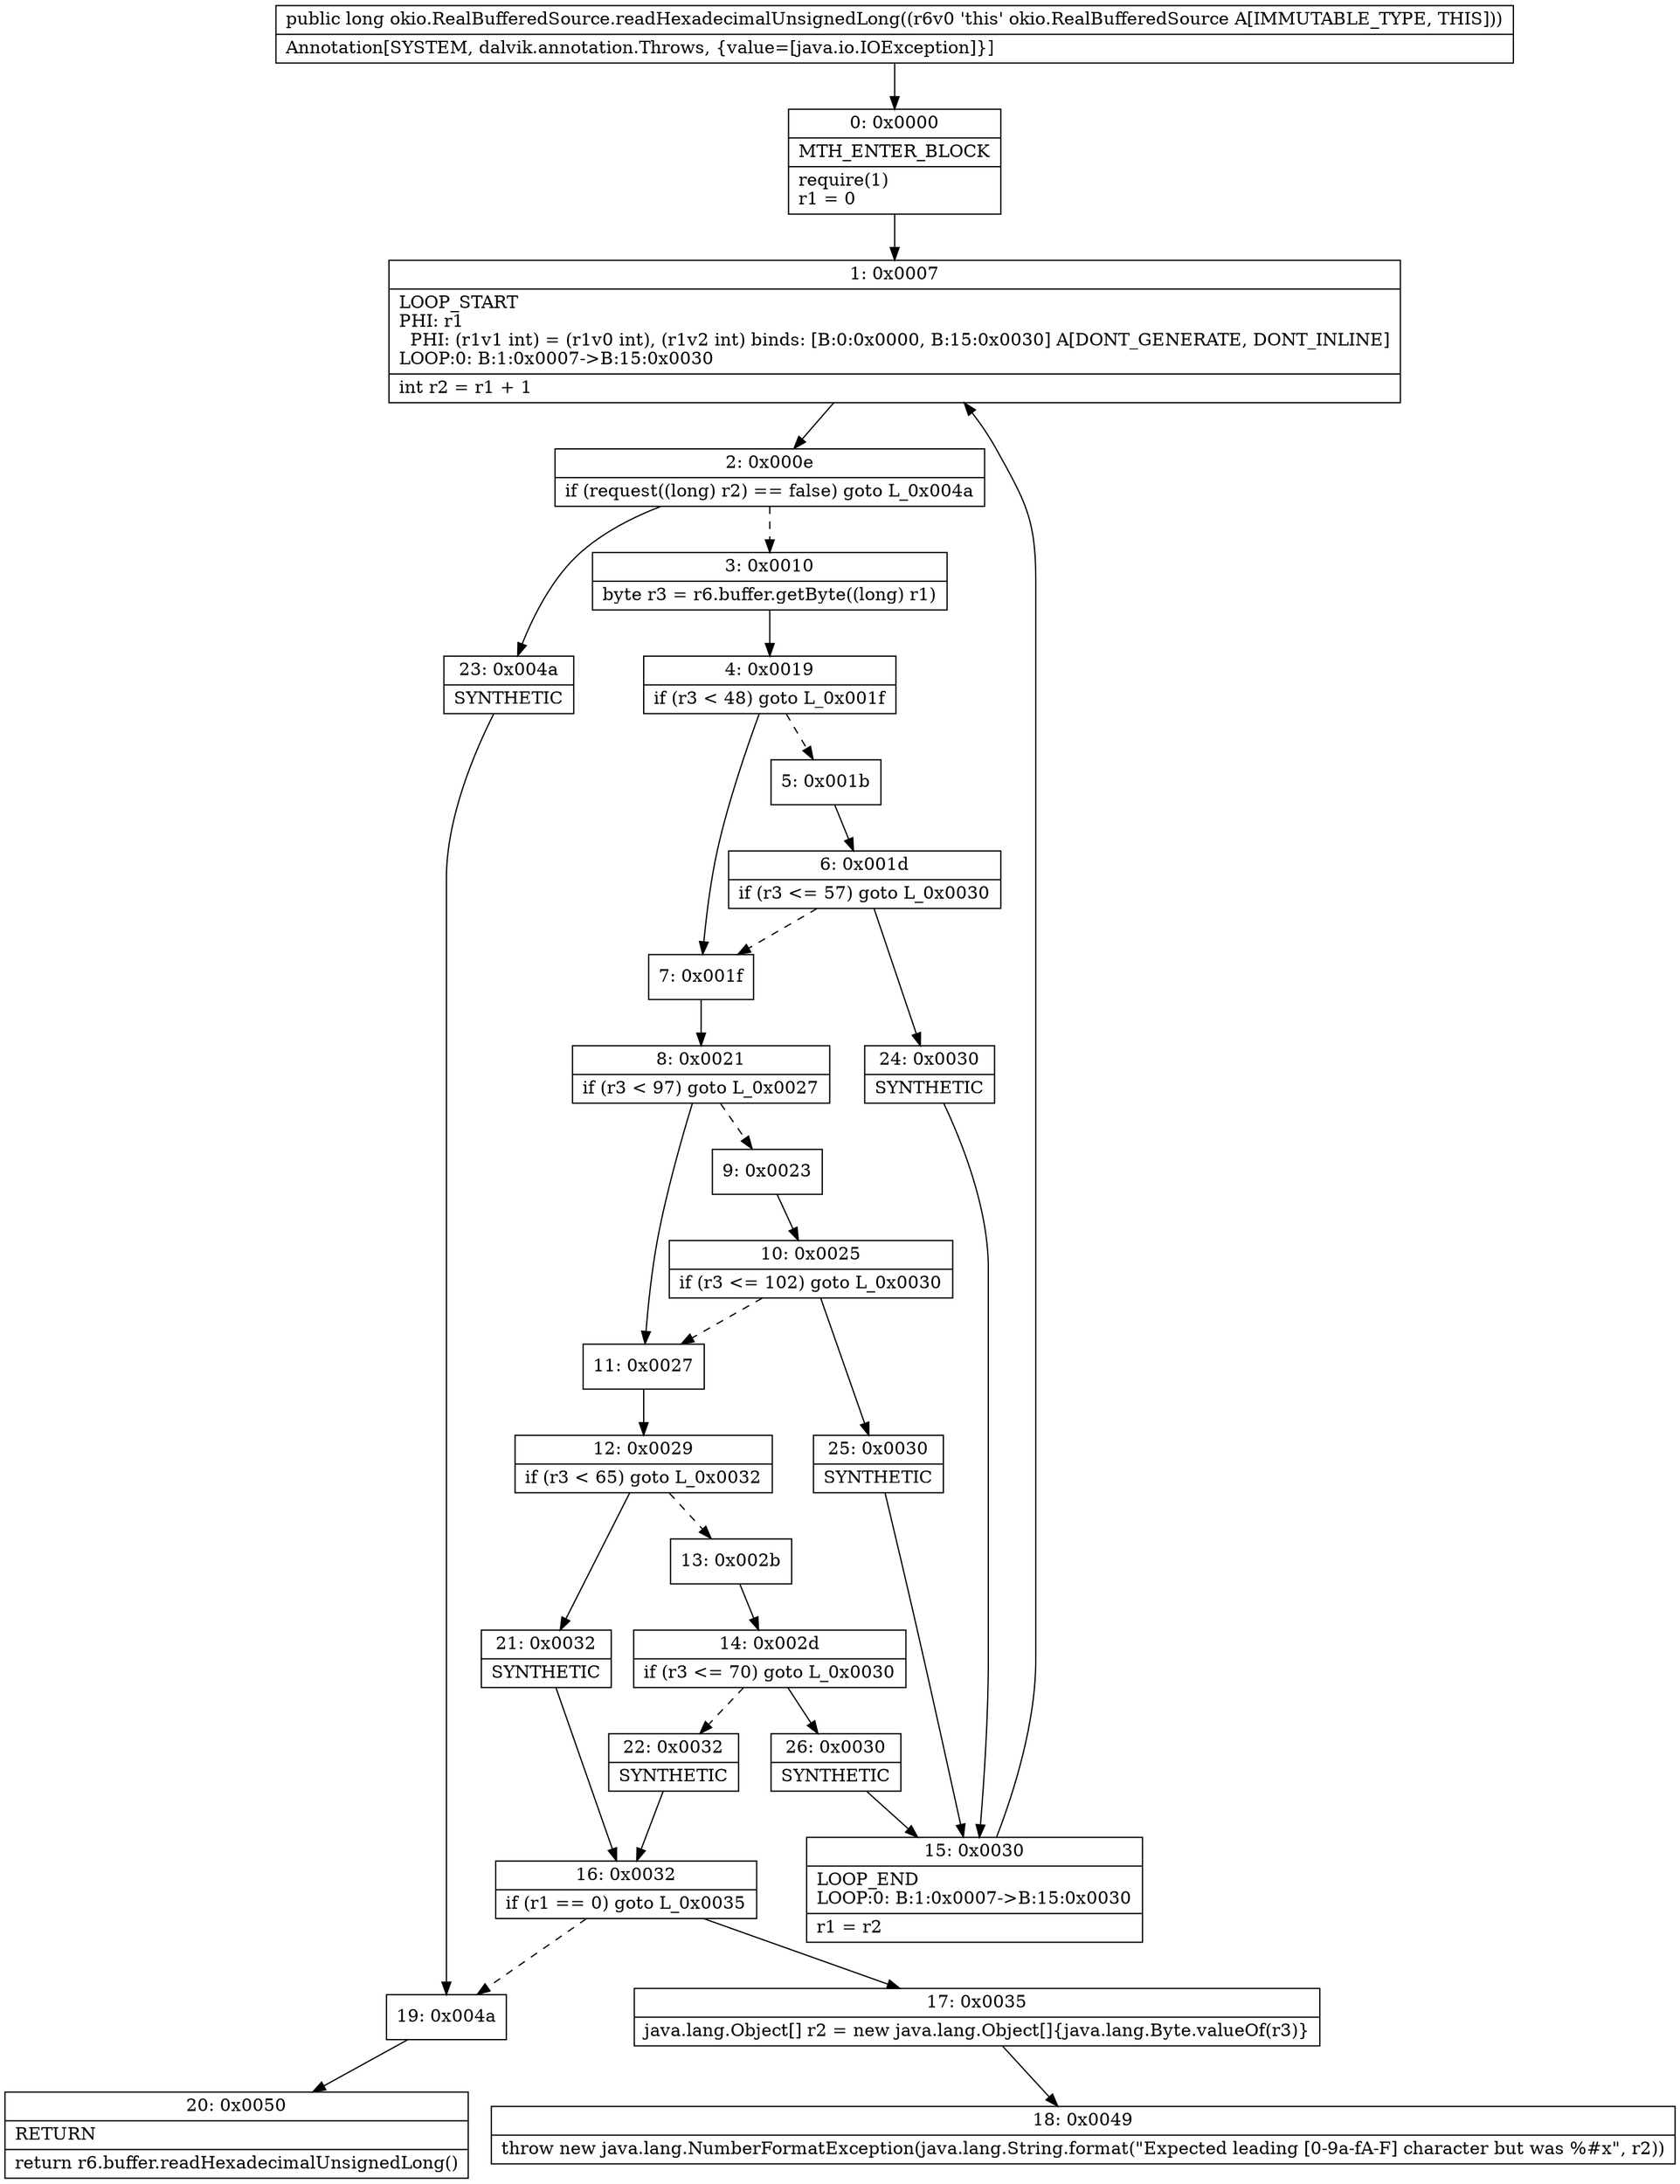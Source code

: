 digraph "CFG forokio.RealBufferedSource.readHexadecimalUnsignedLong()J" {
Node_0 [shape=record,label="{0\:\ 0x0000|MTH_ENTER_BLOCK\l|require(1)\lr1 = 0\l}"];
Node_1 [shape=record,label="{1\:\ 0x0007|LOOP_START\lPHI: r1 \l  PHI: (r1v1 int) = (r1v0 int), (r1v2 int) binds: [B:0:0x0000, B:15:0x0030] A[DONT_GENERATE, DONT_INLINE]\lLOOP:0: B:1:0x0007\-\>B:15:0x0030\l|int r2 = r1 + 1\l}"];
Node_2 [shape=record,label="{2\:\ 0x000e|if (request((long) r2) == false) goto L_0x004a\l}"];
Node_3 [shape=record,label="{3\:\ 0x0010|byte r3 = r6.buffer.getByte((long) r1)\l}"];
Node_4 [shape=record,label="{4\:\ 0x0019|if (r3 \< 48) goto L_0x001f\l}"];
Node_5 [shape=record,label="{5\:\ 0x001b}"];
Node_6 [shape=record,label="{6\:\ 0x001d|if (r3 \<= 57) goto L_0x0030\l}"];
Node_7 [shape=record,label="{7\:\ 0x001f}"];
Node_8 [shape=record,label="{8\:\ 0x0021|if (r3 \< 97) goto L_0x0027\l}"];
Node_9 [shape=record,label="{9\:\ 0x0023}"];
Node_10 [shape=record,label="{10\:\ 0x0025|if (r3 \<= 102) goto L_0x0030\l}"];
Node_11 [shape=record,label="{11\:\ 0x0027}"];
Node_12 [shape=record,label="{12\:\ 0x0029|if (r3 \< 65) goto L_0x0032\l}"];
Node_13 [shape=record,label="{13\:\ 0x002b}"];
Node_14 [shape=record,label="{14\:\ 0x002d|if (r3 \<= 70) goto L_0x0030\l}"];
Node_15 [shape=record,label="{15\:\ 0x0030|LOOP_END\lLOOP:0: B:1:0x0007\-\>B:15:0x0030\l|r1 = r2\l}"];
Node_16 [shape=record,label="{16\:\ 0x0032|if (r1 == 0) goto L_0x0035\l}"];
Node_17 [shape=record,label="{17\:\ 0x0035|java.lang.Object[] r2 = new java.lang.Object[]\{java.lang.Byte.valueOf(r3)\}\l}"];
Node_18 [shape=record,label="{18\:\ 0x0049|throw new java.lang.NumberFormatException(java.lang.String.format(\"Expected leading [0\-9a\-fA\-F] character but was %#x\", r2))\l}"];
Node_19 [shape=record,label="{19\:\ 0x004a}"];
Node_20 [shape=record,label="{20\:\ 0x0050|RETURN\l|return r6.buffer.readHexadecimalUnsignedLong()\l}"];
Node_21 [shape=record,label="{21\:\ 0x0032|SYNTHETIC\l}"];
Node_22 [shape=record,label="{22\:\ 0x0032|SYNTHETIC\l}"];
Node_23 [shape=record,label="{23\:\ 0x004a|SYNTHETIC\l}"];
Node_24 [shape=record,label="{24\:\ 0x0030|SYNTHETIC\l}"];
Node_25 [shape=record,label="{25\:\ 0x0030|SYNTHETIC\l}"];
Node_26 [shape=record,label="{26\:\ 0x0030|SYNTHETIC\l}"];
MethodNode[shape=record,label="{public long okio.RealBufferedSource.readHexadecimalUnsignedLong((r6v0 'this' okio.RealBufferedSource A[IMMUTABLE_TYPE, THIS]))  | Annotation[SYSTEM, dalvik.annotation.Throws, \{value=[java.io.IOException]\}]\l}"];
MethodNode -> Node_0;
Node_0 -> Node_1;
Node_1 -> Node_2;
Node_2 -> Node_3[style=dashed];
Node_2 -> Node_23;
Node_3 -> Node_4;
Node_4 -> Node_5[style=dashed];
Node_4 -> Node_7;
Node_5 -> Node_6;
Node_6 -> Node_7[style=dashed];
Node_6 -> Node_24;
Node_7 -> Node_8;
Node_8 -> Node_9[style=dashed];
Node_8 -> Node_11;
Node_9 -> Node_10;
Node_10 -> Node_11[style=dashed];
Node_10 -> Node_25;
Node_11 -> Node_12;
Node_12 -> Node_13[style=dashed];
Node_12 -> Node_21;
Node_13 -> Node_14;
Node_14 -> Node_22[style=dashed];
Node_14 -> Node_26;
Node_15 -> Node_1;
Node_16 -> Node_17;
Node_16 -> Node_19[style=dashed];
Node_17 -> Node_18;
Node_19 -> Node_20;
Node_21 -> Node_16;
Node_22 -> Node_16;
Node_23 -> Node_19;
Node_24 -> Node_15;
Node_25 -> Node_15;
Node_26 -> Node_15;
}

